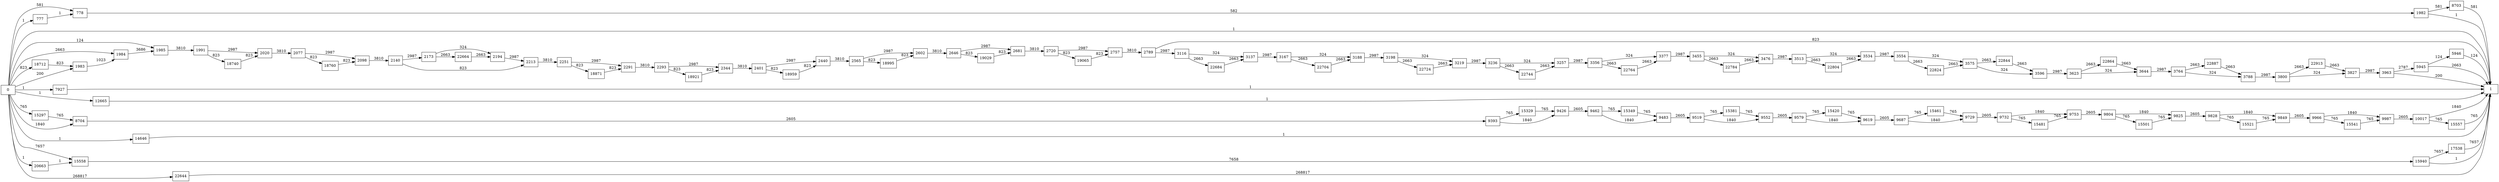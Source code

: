 digraph {
	graph [rankdir=LR]
	node [shape=rectangle]
	777 -> 778 [label=1]
	778 -> 1982 [label=582]
	1982 -> 1 [label=1]
	1982 -> 8703 [label=581]
	1983 -> 1984 [label=1023]
	1984 -> 1985 [label=3686]
	1985 -> 1991 [label=3810]
	1991 -> 2020 [label=2987]
	1991 -> 18740 [label=823]
	2020 -> 2077 [label=3810]
	2077 -> 2098 [label=2987]
	2077 -> 18760 [label=823]
	2098 -> 2140 [label=3810]
	2140 -> 2173 [label=2987]
	2140 -> 2213 [label=823]
	2173 -> 2194 [label=324]
	2173 -> 22664 [label=2663]
	2194 -> 2213 [label=2987]
	2213 -> 2251 [label=3810]
	2251 -> 2291 [label=2987]
	2251 -> 18871 [label=823]
	2291 -> 2293 [label=3810]
	2293 -> 2344 [label=2987]
	2293 -> 18921 [label=823]
	2344 -> 2401 [label=3810]
	2401 -> 2440 [label=2987]
	2401 -> 18959 [label=823]
	2440 -> 2565 [label=3810]
	2565 -> 2602 [label=2987]
	2565 -> 18995 [label=823]
	2602 -> 2646 [label=3810]
	2646 -> 2681 [label=2987]
	2646 -> 19029 [label=823]
	2681 -> 2720 [label=3810]
	2720 -> 2757 [label=2987]
	2720 -> 19065 [label=823]
	2757 -> 2789 [label=3810]
	2789 -> 1 [label=823]
	2789 -> 3116 [label=2987]
	3116 -> 3137 [label=324]
	3116 -> 22684 [label=2663]
	3137 -> 3167 [label=2987]
	3167 -> 3188 [label=324]
	3167 -> 22704 [label=2663]
	3188 -> 3198 [label=2987]
	3198 -> 3219 [label=324]
	3198 -> 22724 [label=2663]
	3219 -> 3236 [label=2987]
	3236 -> 3257 [label=324]
	3236 -> 22744 [label=2663]
	3257 -> 3356 [label=2987]
	3356 -> 3377 [label=324]
	3356 -> 22764 [label=2663]
	3377 -> 3455 [label=2987]
	3455 -> 3476 [label=324]
	3455 -> 22784 [label=2663]
	3476 -> 3513 [label=2987]
	3513 -> 3534 [label=324]
	3513 -> 22804 [label=2663]
	3534 -> 3554 [label=2987]
	3554 -> 3575 [label=324]
	3554 -> 22824 [label=2663]
	3575 -> 3596 [label=324]
	3575 -> 22844 [label=2663]
	3596 -> 3623 [label=2987]
	3623 -> 3644 [label=324]
	3623 -> 22864 [label=2663]
	3644 -> 3764 [label=2987]
	3764 -> 3788 [label=324]
	3764 -> 22887 [label=2663]
	3788 -> 3800 [label=2987]
	3800 -> 3827 [label=324]
	3800 -> 22913 [label=2663]
	3827 -> 3963 [label=2987]
	3963 -> 5945 [label=2787]
	3963 -> 1 [label=200]
	5945 -> 5946 [label=124]
	5945 -> 1 [label=2663]
	5946 -> 1 [label=124]
	7927 -> 1 [label=1]
	8703 -> 1 [label=581]
	8704 -> 9393 [label=2605]
	9393 -> 9426 [label=1840]
	9393 -> 15329 [label=765]
	9426 -> 9462 [label=2605]
	9462 -> 9483 [label=1840]
	9462 -> 15349 [label=765]
	9483 -> 9519 [label=2605]
	9519 -> 9552 [label=1840]
	9519 -> 15381 [label=765]
	9552 -> 9579 [label=2605]
	9579 -> 9619 [label=1840]
	9579 -> 15420 [label=765]
	9619 -> 9687 [label=2605]
	9687 -> 9729 [label=1840]
	9687 -> 15461 [label=765]
	9729 -> 9732 [label=2605]
	9732 -> 9753 [label=1840]
	9732 -> 15481 [label=765]
	9753 -> 9804 [label=2605]
	9804 -> 9825 [label=1840]
	9804 -> 15501 [label=765]
	9825 -> 9828 [label=2605]
	9828 -> 9849 [label=1840]
	9828 -> 15521 [label=765]
	9849 -> 9966 [label=2605]
	9966 -> 9987 [label=1840]
	9966 -> 15541 [label=765]
	9987 -> 10017 [label=2605]
	10017 -> 1 [label=1840]
	10017 -> 15557 [label=765]
	12665 -> 1 [label=1]
	14646 -> 1 [label=1]
	15297 -> 8704 [label=765]
	15329 -> 9426 [label=765]
	15349 -> 9483 [label=765]
	15381 -> 9552 [label=765]
	15420 -> 9619 [label=765]
	15461 -> 9729 [label=765]
	15481 -> 9753 [label=765]
	15501 -> 9825 [label=765]
	15521 -> 9849 [label=765]
	15541 -> 9987 [label=765]
	15557 -> 1 [label=765]
	15558 -> 15940 [label=7658]
	15940 -> 1 [label=1]
	15940 -> 17538 [label=7657]
	17538 -> 1 [label=7657]
	18712 -> 1983 [label=823]
	18740 -> 2020 [label=823]
	18760 -> 2098 [label=823]
	18871 -> 2291 [label=823]
	18921 -> 2344 [label=823]
	18959 -> 2440 [label=823]
	18995 -> 2602 [label=823]
	19029 -> 2681 [label=823]
	19065 -> 2757 [label=823]
	20663 -> 15558 [label=1]
	22644 -> 1 [label=268817]
	22664 -> 2194 [label=2663]
	22684 -> 3137 [label=2663]
	22704 -> 3188 [label=2663]
	22724 -> 3219 [label=2663]
	22744 -> 3257 [label=2663]
	22764 -> 3377 [label=2663]
	22784 -> 3476 [label=2663]
	22804 -> 3534 [label=2663]
	22824 -> 3575 [label=2663]
	22844 -> 3596 [label=2663]
	22864 -> 3644 [label=2663]
	22887 -> 3788 [label=2663]
	22913 -> 3827 [label=2663]
	0 -> 1983 [label=200]
	0 -> 1985 [label=124]
	0 -> 778 [label=581]
	0 -> 8704 [label=1840]
	0 -> 15558 [label=7657]
	0 -> 1984 [label=2663]
	0 -> 777 [label=1]
	0 -> 1 [label=1]
	0 -> 7927 [label=1]
	0 -> 12665 [label=1]
	0 -> 14646 [label=1]
	0 -> 15297 [label=765]
	0 -> 18712 [label=823]
	0 -> 20663 [label=1]
	0 -> 22644 [label=268817]
}
